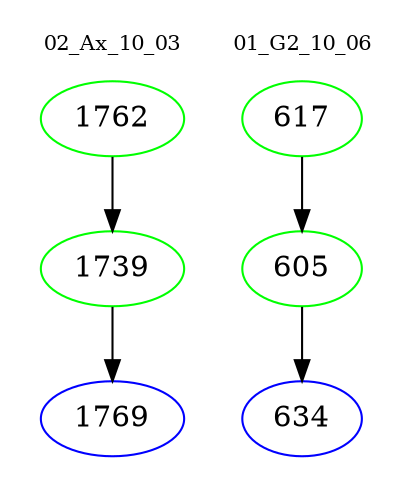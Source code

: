 digraph{
subgraph cluster_0 {
color = white
label = "02_Ax_10_03";
fontsize=10;
T0_1762 [label="1762", color="green"]
T0_1762 -> T0_1739 [color="black"]
T0_1739 [label="1739", color="green"]
T0_1739 -> T0_1769 [color="black"]
T0_1769 [label="1769", color="blue"]
}
subgraph cluster_1 {
color = white
label = "01_G2_10_06";
fontsize=10;
T1_617 [label="617", color="green"]
T1_617 -> T1_605 [color="black"]
T1_605 [label="605", color="green"]
T1_605 -> T1_634 [color="black"]
T1_634 [label="634", color="blue"]
}
}
